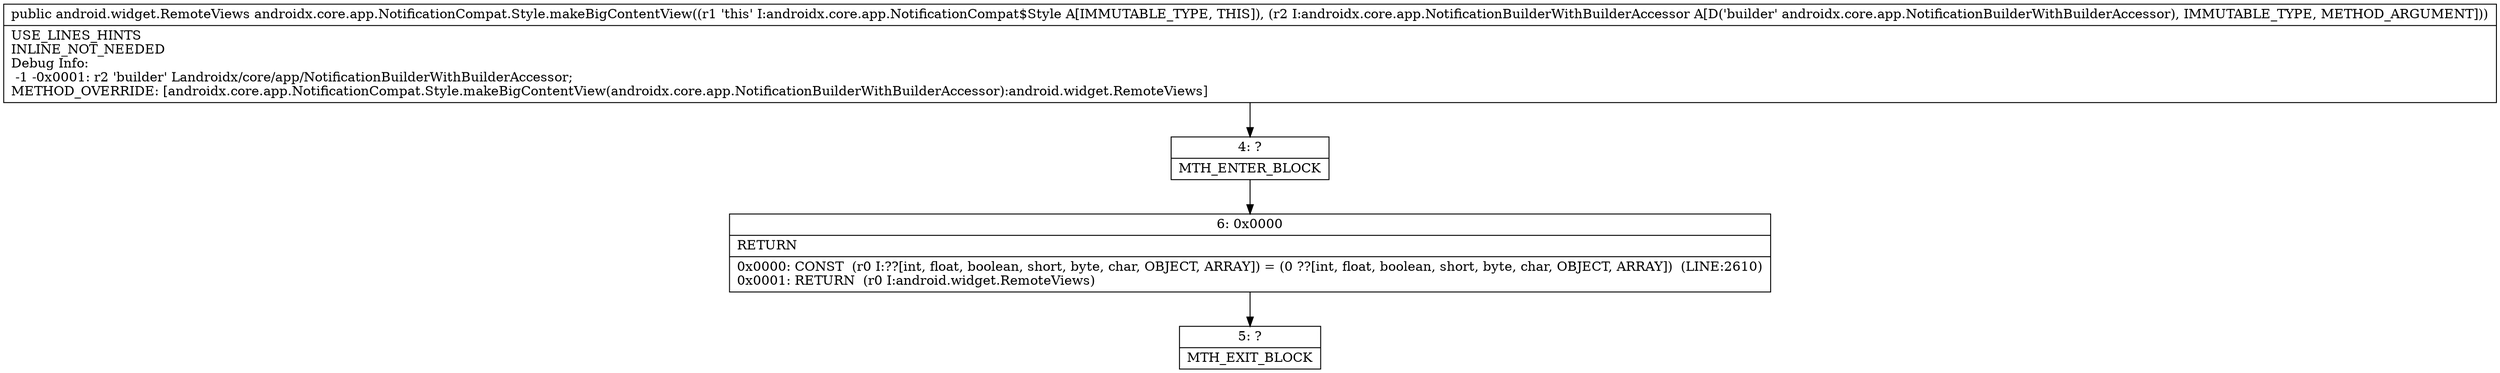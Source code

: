 digraph "CFG forandroidx.core.app.NotificationCompat.Style.makeBigContentView(Landroidx\/core\/app\/NotificationBuilderWithBuilderAccessor;)Landroid\/widget\/RemoteViews;" {
Node_4 [shape=record,label="{4\:\ ?|MTH_ENTER_BLOCK\l}"];
Node_6 [shape=record,label="{6\:\ 0x0000|RETURN\l|0x0000: CONST  (r0 I:??[int, float, boolean, short, byte, char, OBJECT, ARRAY]) = (0 ??[int, float, boolean, short, byte, char, OBJECT, ARRAY])  (LINE:2610)\l0x0001: RETURN  (r0 I:android.widget.RemoteViews) \l}"];
Node_5 [shape=record,label="{5\:\ ?|MTH_EXIT_BLOCK\l}"];
MethodNode[shape=record,label="{public android.widget.RemoteViews androidx.core.app.NotificationCompat.Style.makeBigContentView((r1 'this' I:androidx.core.app.NotificationCompat$Style A[IMMUTABLE_TYPE, THIS]), (r2 I:androidx.core.app.NotificationBuilderWithBuilderAccessor A[D('builder' androidx.core.app.NotificationBuilderWithBuilderAccessor), IMMUTABLE_TYPE, METHOD_ARGUMENT]))  | USE_LINES_HINTS\lINLINE_NOT_NEEDED\lDebug Info:\l  \-1 \-0x0001: r2 'builder' Landroidx\/core\/app\/NotificationBuilderWithBuilderAccessor;\lMETHOD_OVERRIDE: [androidx.core.app.NotificationCompat.Style.makeBigContentView(androidx.core.app.NotificationBuilderWithBuilderAccessor):android.widget.RemoteViews]\l}"];
MethodNode -> Node_4;Node_4 -> Node_6;
Node_6 -> Node_5;
}

